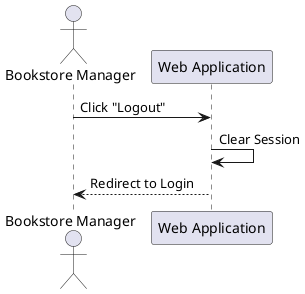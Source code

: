 @startuml
actor "Bookstore Manager" as manager
participant "Web Application" as webapp

manager -> webapp: Click "Logout"
webapp -> webapp: Clear Session
webapp --> manager: Redirect to Login
@enduml
